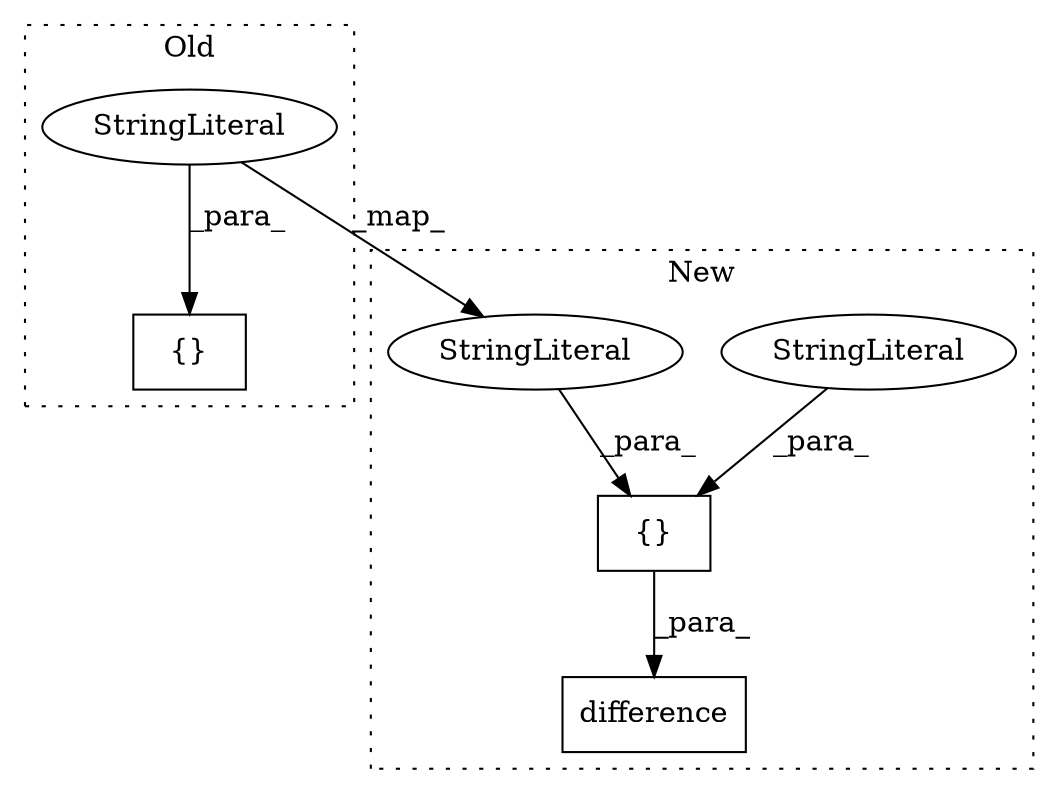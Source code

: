digraph G {
subgraph cluster0 {
1 [label="{}" a="4" s="1275,1287" l="1,1" shape="box"];
5 [label="StringLiteral" a="45" s="1276" l="11" shape="ellipse"];
label = "Old";
style="dotted";
}
subgraph cluster1 {
2 [label="difference" a="32" s="1277,1317" l="11,1" shape="box"];
3 [label="{}" a="4" s="1300,1316" l="1,1" shape="box"];
4 [label="StringLiteral" a="45" s="1301" l="6" shape="ellipse"];
6 [label="StringLiteral" a="45" s="1308" l="8" shape="ellipse"];
label = "New";
style="dotted";
}
3 -> 2 [label="_para_"];
4 -> 3 [label="_para_"];
5 -> 1 [label="_para_"];
5 -> 6 [label="_map_"];
6 -> 3 [label="_para_"];
}
